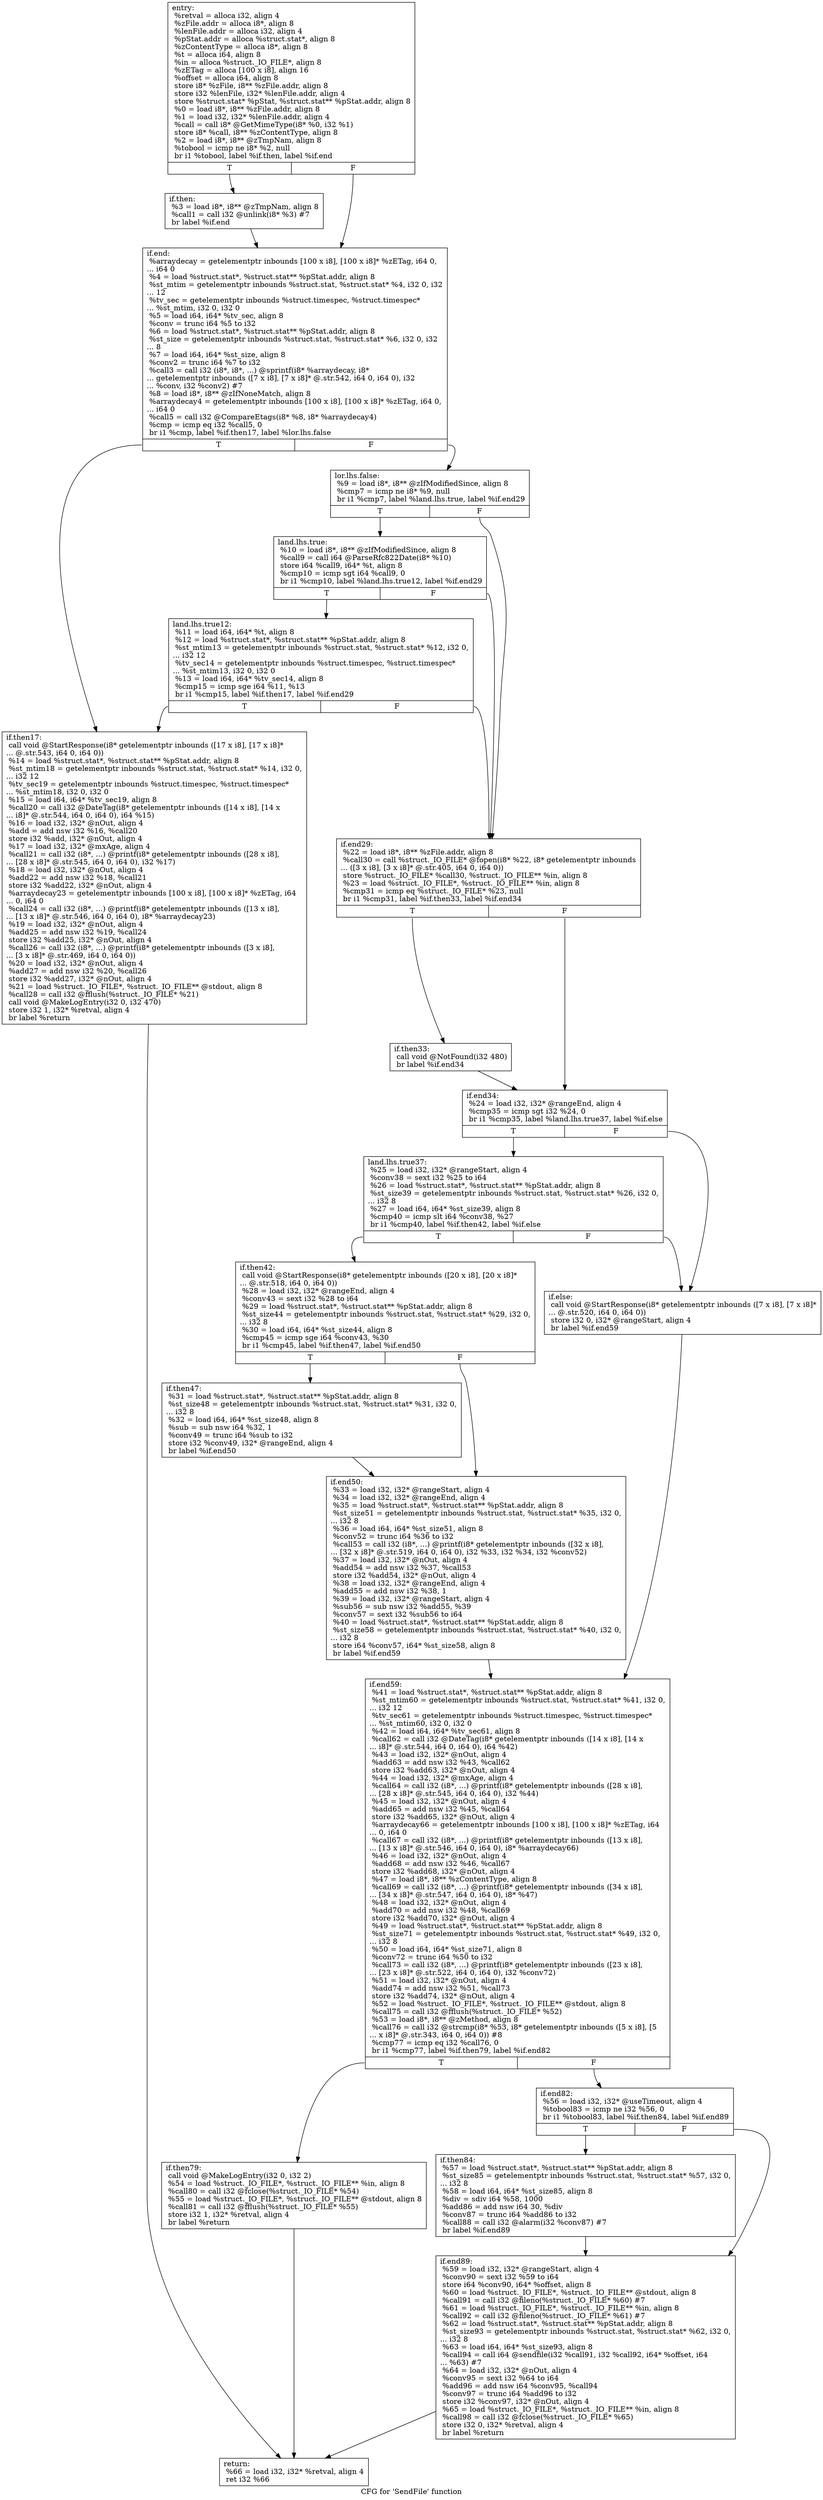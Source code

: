 digraph "CFG for 'SendFile' function" {
	label="CFG for 'SendFile' function";

	Node0xc50180 [shape=record,label="{entry:\l  %retval = alloca i32, align 4\l  %zFile.addr = alloca i8*, align 8\l  %lenFile.addr = alloca i32, align 4\l  %pStat.addr = alloca %struct.stat*, align 8\l  %zContentType = alloca i8*, align 8\l  %t = alloca i64, align 8\l  %in = alloca %struct._IO_FILE*, align 8\l  %zETag = alloca [100 x i8], align 16\l  %offset = alloca i64, align 8\l  store i8* %zFile, i8** %zFile.addr, align 8\l  store i32 %lenFile, i32* %lenFile.addr, align 4\l  store %struct.stat* %pStat, %struct.stat** %pStat.addr, align 8\l  %0 = load i8*, i8** %zFile.addr, align 8\l  %1 = load i32, i32* %lenFile.addr, align 4\l  %call = call i8* @GetMimeType(i8* %0, i32 %1)\l  store i8* %call, i8** %zContentType, align 8\l  %2 = load i8*, i8** @zTmpNam, align 8\l  %tobool = icmp ne i8* %2, null\l  br i1 %tobool, label %if.then, label %if.end\l|{<s0>T|<s1>F}}"];
	Node0xc50180:s0 -> Node0xc50bd0;
	Node0xc50180:s1 -> Node0xc50c80;
	Node0xc50bd0 [shape=record,label="{if.then:                                          \l  %3 = load i8*, i8** @zTmpNam, align 8\l  %call1 = call i32 @unlink(i8* %3) #7\l  br label %if.end\l}"];
	Node0xc50bd0 -> Node0xc50c80;
	Node0xc50c80 [shape=record,label="{if.end:                                           \l  %arraydecay = getelementptr inbounds [100 x i8], [100 x i8]* %zETag, i64 0,\l... i64 0\l  %4 = load %struct.stat*, %struct.stat** %pStat.addr, align 8\l  %st_mtim = getelementptr inbounds %struct.stat, %struct.stat* %4, i32 0, i32\l... 12\l  %tv_sec = getelementptr inbounds %struct.timespec, %struct.timespec*\l... %st_mtim, i32 0, i32 0\l  %5 = load i64, i64* %tv_sec, align 8\l  %conv = trunc i64 %5 to i32\l  %6 = load %struct.stat*, %struct.stat** %pStat.addr, align 8\l  %st_size = getelementptr inbounds %struct.stat, %struct.stat* %6, i32 0, i32\l... 8\l  %7 = load i64, i64* %st_size, align 8\l  %conv2 = trunc i64 %7 to i32\l  %call3 = call i32 (i8*, i8*, ...) @sprintf(i8* %arraydecay, i8*\l... getelementptr inbounds ([7 x i8], [7 x i8]* @.str.542, i64 0, i64 0), i32\l... %conv, i32 %conv2) #7\l  %8 = load i8*, i8** @zIfNoneMatch, align 8\l  %arraydecay4 = getelementptr inbounds [100 x i8], [100 x i8]* %zETag, i64 0,\l... i64 0\l  %call5 = call i32 @CompareEtags(i8* %8, i8* %arraydecay4)\l  %cmp = icmp eq i32 %call5, 0\l  br i1 %cmp, label %if.then17, label %lor.lhs.false\l|{<s0>T|<s1>F}}"];
	Node0xc50c80:s0 -> Node0xc51c70;
	Node0xc50c80:s1 -> Node0xc51d50;
	Node0xc51d50 [shape=record,label="{lor.lhs.false:                                    \l  %9 = load i8*, i8** @zIfModifiedSince, align 8\l  %cmp7 = icmp ne i8* %9, null\l  br i1 %cmp7, label %land.lhs.true, label %if.end29\l|{<s0>T|<s1>F}}"];
	Node0xc51d50:s0 -> Node0xc51fb0;
	Node0xc51d50:s1 -> Node0xc52060;
	Node0xc51fb0 [shape=record,label="{land.lhs.true:                                    \l  %10 = load i8*, i8** @zIfModifiedSince, align 8\l  %call9 = call i64 @ParseRfc822Date(i8* %10)\l  store i64 %call9, i64* %t, align 8\l  %cmp10 = icmp sgt i64 %call9, 0\l  br i1 %cmp10, label %land.lhs.true12, label %if.end29\l|{<s0>T|<s1>F}}"];
	Node0xc51fb0:s0 -> Node0xc52400;
	Node0xc51fb0:s1 -> Node0xc52060;
	Node0xc52400 [shape=record,label="{land.lhs.true12:                                  \l  %11 = load i64, i64* %t, align 8\l  %12 = load %struct.stat*, %struct.stat** %pStat.addr, align 8\l  %st_mtim13 = getelementptr inbounds %struct.stat, %struct.stat* %12, i32 0,\l... i32 12\l  %tv_sec14 = getelementptr inbounds %struct.timespec, %struct.timespec*\l... %st_mtim13, i32 0, i32 0\l  %13 = load i64, i64* %tv_sec14, align 8\l  %cmp15 = icmp sge i64 %11, %13\l  br i1 %cmp15, label %if.then17, label %if.end29\l|{<s0>T|<s1>F}}"];
	Node0xc52400:s0 -> Node0xc51c70;
	Node0xc52400:s1 -> Node0xc52060;
	Node0xc51c70 [shape=record,label="{if.then17:                                        \l  call void @StartResponse(i8* getelementptr inbounds ([17 x i8], [17 x i8]*\l... @.str.543, i64 0, i64 0))\l  %14 = load %struct.stat*, %struct.stat** %pStat.addr, align 8\l  %st_mtim18 = getelementptr inbounds %struct.stat, %struct.stat* %14, i32 0,\l... i32 12\l  %tv_sec19 = getelementptr inbounds %struct.timespec, %struct.timespec*\l... %st_mtim18, i32 0, i32 0\l  %15 = load i64, i64* %tv_sec19, align 8\l  %call20 = call i32 @DateTag(i8* getelementptr inbounds ([14 x i8], [14 x\l... i8]* @.str.544, i64 0, i64 0), i64 %15)\l  %16 = load i32, i32* @nOut, align 4\l  %add = add nsw i32 %16, %call20\l  store i32 %add, i32* @nOut, align 4\l  %17 = load i32, i32* @mxAge, align 4\l  %call21 = call i32 (i8*, ...) @printf(i8* getelementptr inbounds ([28 x i8],\l... [28 x i8]* @.str.545, i64 0, i64 0), i32 %17)\l  %18 = load i32, i32* @nOut, align 4\l  %add22 = add nsw i32 %18, %call21\l  store i32 %add22, i32* @nOut, align 4\l  %arraydecay23 = getelementptr inbounds [100 x i8], [100 x i8]* %zETag, i64\l... 0, i64 0\l  %call24 = call i32 (i8*, ...) @printf(i8* getelementptr inbounds ([13 x i8],\l... [13 x i8]* @.str.546, i64 0, i64 0), i8* %arraydecay23)\l  %19 = load i32, i32* @nOut, align 4\l  %add25 = add nsw i32 %19, %call24\l  store i32 %add25, i32* @nOut, align 4\l  %call26 = call i32 (i8*, ...) @printf(i8* getelementptr inbounds ([3 x i8],\l... [3 x i8]* @.str.469, i64 0, i64 0))\l  %20 = load i32, i32* @nOut, align 4\l  %add27 = add nsw i32 %20, %call26\l  store i32 %add27, i32* @nOut, align 4\l  %21 = load %struct._IO_FILE*, %struct._IO_FILE** @stdout, align 8\l  %call28 = call i32 @fflush(%struct._IO_FILE* %21)\l  call void @MakeLogEntry(i32 0, i32 470)\l  store i32 1, i32* %retval, align 4\l  br label %return\l}"];
	Node0xc51c70 -> Node0xc53eb0;
	Node0xc52060 [shape=record,label="{if.end29:                                         \l  %22 = load i8*, i8** %zFile.addr, align 8\l  %call30 = call %struct._IO_FILE* @fopen(i8* %22, i8* getelementptr inbounds\l... ([3 x i8], [3 x i8]* @.str.405, i64 0, i64 0))\l  store %struct._IO_FILE* %call30, %struct._IO_FILE** %in, align 8\l  %23 = load %struct._IO_FILE*, %struct._IO_FILE** %in, align 8\l  %cmp31 = icmp eq %struct._IO_FILE* %23, null\l  br i1 %cmp31, label %if.then33, label %if.end34\l|{<s0>T|<s1>F}}"];
	Node0xc52060:s0 -> Node0xc54240;
	Node0xc52060:s1 -> Node0xc542f0;
	Node0xc54240 [shape=record,label="{if.then33:                                        \l  call void @NotFound(i32 480)\l  br label %if.end34\l}"];
	Node0xc54240 -> Node0xc542f0;
	Node0xc542f0 [shape=record,label="{if.end34:                                         \l  %24 = load i32, i32* @rangeEnd, align 4\l  %cmp35 = icmp sgt i32 %24, 0\l  br i1 %cmp35, label %land.lhs.true37, label %if.else\l|{<s0>T|<s1>F}}"];
	Node0xc542f0:s0 -> Node0xc54560;
	Node0xc542f0:s1 -> Node0xc54640;
	Node0xc54560 [shape=record,label="{land.lhs.true37:                                  \l  %25 = load i32, i32* @rangeStart, align 4\l  %conv38 = sext i32 %25 to i64\l  %26 = load %struct.stat*, %struct.stat** %pStat.addr, align 8\l  %st_size39 = getelementptr inbounds %struct.stat, %struct.stat* %26, i32 0,\l... i32 8\l  %27 = load i64, i64* %st_size39, align 8\l  %cmp40 = icmp slt i64 %conv38, %27\l  br i1 %cmp40, label %if.then42, label %if.else\l|{<s0>T|<s1>F}}"];
	Node0xc54560:s0 -> Node0xc54a40;
	Node0xc54560:s1 -> Node0xc54640;
	Node0xc54a40 [shape=record,label="{if.then42:                                        \l  call void @StartResponse(i8* getelementptr inbounds ([20 x i8], [20 x i8]*\l... @.str.518, i64 0, i64 0))\l  %28 = load i32, i32* @rangeEnd, align 4\l  %conv43 = sext i32 %28 to i64\l  %29 = load %struct.stat*, %struct.stat** %pStat.addr, align 8\l  %st_size44 = getelementptr inbounds %struct.stat, %struct.stat* %29, i32 0,\l... i32 8\l  %30 = load i64, i64* %st_size44, align 8\l  %cmp45 = icmp sge i64 %conv43, %30\l  br i1 %cmp45, label %if.then47, label %if.end50\l|{<s0>T|<s1>F}}"];
	Node0xc54a40:s0 -> Node0xc54f20;
	Node0xc54a40:s1 -> Node0xc55000;
	Node0xc54f20 [shape=record,label="{if.then47:                                        \l  %31 = load %struct.stat*, %struct.stat** %pStat.addr, align 8\l  %st_size48 = getelementptr inbounds %struct.stat, %struct.stat* %31, i32 0,\l... i32 8\l  %32 = load i64, i64* %st_size48, align 8\l  %sub = sub nsw i64 %32, 1\l  %conv49 = trunc i64 %sub to i32\l  store i32 %conv49, i32* @rangeEnd, align 4\l  br label %if.end50\l}"];
	Node0xc54f20 -> Node0xc55000;
	Node0xc55000 [shape=record,label="{if.end50:                                         \l  %33 = load i32, i32* @rangeStart, align 4\l  %34 = load i32, i32* @rangeEnd, align 4\l  %35 = load %struct.stat*, %struct.stat** %pStat.addr, align 8\l  %st_size51 = getelementptr inbounds %struct.stat, %struct.stat* %35, i32 0,\l... i32 8\l  %36 = load i64, i64* %st_size51, align 8\l  %conv52 = trunc i64 %36 to i32\l  %call53 = call i32 (i8*, ...) @printf(i8* getelementptr inbounds ([32 x i8],\l... [32 x i8]* @.str.519, i64 0, i64 0), i32 %33, i32 %34, i32 %conv52)\l  %37 = load i32, i32* @nOut, align 4\l  %add54 = add nsw i32 %37, %call53\l  store i32 %add54, i32* @nOut, align 4\l  %38 = load i32, i32* @rangeEnd, align 4\l  %add55 = add nsw i32 %38, 1\l  %39 = load i32, i32* @rangeStart, align 4\l  %sub56 = sub nsw i32 %add55, %39\l  %conv57 = sext i32 %sub56 to i64\l  %40 = load %struct.stat*, %struct.stat** %pStat.addr, align 8\l  %st_size58 = getelementptr inbounds %struct.stat, %struct.stat* %40, i32 0,\l... i32 8\l  store i64 %conv57, i64* %st_size58, align 8\l  br label %if.end59\l}"];
	Node0xc55000 -> Node0xc55dc0;
	Node0xc54640 [shape=record,label="{if.else:                                          \l  call void @StartResponse(i8* getelementptr inbounds ([7 x i8], [7 x i8]*\l... @.str.520, i64 0, i64 0))\l  store i32 0, i32* @rangeStart, align 4\l  br label %if.end59\l}"];
	Node0xc54640 -> Node0xc55dc0;
	Node0xc55dc0 [shape=record,label="{if.end59:                                         \l  %41 = load %struct.stat*, %struct.stat** %pStat.addr, align 8\l  %st_mtim60 = getelementptr inbounds %struct.stat, %struct.stat* %41, i32 0,\l... i32 12\l  %tv_sec61 = getelementptr inbounds %struct.timespec, %struct.timespec*\l... %st_mtim60, i32 0, i32 0\l  %42 = load i64, i64* %tv_sec61, align 8\l  %call62 = call i32 @DateTag(i8* getelementptr inbounds ([14 x i8], [14 x\l... i8]* @.str.544, i64 0, i64 0), i64 %42)\l  %43 = load i32, i32* @nOut, align 4\l  %add63 = add nsw i32 %43, %call62\l  store i32 %add63, i32* @nOut, align 4\l  %44 = load i32, i32* @mxAge, align 4\l  %call64 = call i32 (i8*, ...) @printf(i8* getelementptr inbounds ([28 x i8],\l... [28 x i8]* @.str.545, i64 0, i64 0), i32 %44)\l  %45 = load i32, i32* @nOut, align 4\l  %add65 = add nsw i32 %45, %call64\l  store i32 %add65, i32* @nOut, align 4\l  %arraydecay66 = getelementptr inbounds [100 x i8], [100 x i8]* %zETag, i64\l... 0, i64 0\l  %call67 = call i32 (i8*, ...) @printf(i8* getelementptr inbounds ([13 x i8],\l... [13 x i8]* @.str.546, i64 0, i64 0), i8* %arraydecay66)\l  %46 = load i32, i32* @nOut, align 4\l  %add68 = add nsw i32 %46, %call67\l  store i32 %add68, i32* @nOut, align 4\l  %47 = load i8*, i8** %zContentType, align 8\l  %call69 = call i32 (i8*, ...) @printf(i8* getelementptr inbounds ([34 x i8],\l... [34 x i8]* @.str.547, i64 0, i64 0), i8* %47)\l  %48 = load i32, i32* @nOut, align 4\l  %add70 = add nsw i32 %48, %call69\l  store i32 %add70, i32* @nOut, align 4\l  %49 = load %struct.stat*, %struct.stat** %pStat.addr, align 8\l  %st_size71 = getelementptr inbounds %struct.stat, %struct.stat* %49, i32 0,\l... i32 8\l  %50 = load i64, i64* %st_size71, align 8\l  %conv72 = trunc i64 %50 to i32\l  %call73 = call i32 (i8*, ...) @printf(i8* getelementptr inbounds ([23 x i8],\l... [23 x i8]* @.str.522, i64 0, i64 0), i32 %conv72)\l  %51 = load i32, i32* @nOut, align 4\l  %add74 = add nsw i32 %51, %call73\l  store i32 %add74, i32* @nOut, align 4\l  %52 = load %struct._IO_FILE*, %struct._IO_FILE** @stdout, align 8\l  %call75 = call i32 @fflush(%struct._IO_FILE* %52)\l  %53 = load i8*, i8** @zMethod, align 8\l  %call76 = call i32 @strcmp(i8* %53, i8* getelementptr inbounds ([5 x i8], [5\l... x i8]* @.str.343, i64 0, i64 0)) #8\l  %cmp77 = icmp eq i32 %call76, 0\l  br i1 %cmp77, label %if.then79, label %if.end82\l|{<s0>T|<s1>F}}"];
	Node0xc55dc0:s0 -> Node0xc53770;
	Node0xc55dc0:s1 -> Node0xc53850;
	Node0xc53770 [shape=record,label="{if.then79:                                        \l  call void @MakeLogEntry(i32 0, i32 2)\l  %54 = load %struct._IO_FILE*, %struct._IO_FILE** %in, align 8\l  %call80 = call i32 @fclose(%struct._IO_FILE* %54)\l  %55 = load %struct._IO_FILE*, %struct._IO_FILE** @stdout, align 8\l  %call81 = call i32 @fflush(%struct._IO_FILE* %55)\l  store i32 1, i32* %retval, align 4\l  br label %return\l}"];
	Node0xc53770 -> Node0xc53eb0;
	Node0xc53850 [shape=record,label="{if.end82:                                         \l  %56 = load i32, i32* @useTimeout, align 4\l  %tobool83 = icmp ne i32 %56, 0\l  br i1 %tobool83, label %if.then84, label %if.end89\l|{<s0>T|<s1>F}}"];
	Node0xc53850:s0 -> Node0xc58360;
	Node0xc53850:s1 -> Node0xc58440;
	Node0xc58360 [shape=record,label="{if.then84:                                        \l  %57 = load %struct.stat*, %struct.stat** %pStat.addr, align 8\l  %st_size85 = getelementptr inbounds %struct.stat, %struct.stat* %57, i32 0,\l... i32 8\l  %58 = load i64, i64* %st_size85, align 8\l  %div = sdiv i64 %58, 1000\l  %add86 = add nsw i64 30, %div\l  %conv87 = trunc i64 %add86 to i32\l  %call88 = call i32 @alarm(i32 %conv87) #7\l  br label %if.end89\l}"];
	Node0xc58360 -> Node0xc58440;
	Node0xc58440 [shape=record,label="{if.end89:                                         \l  %59 = load i32, i32* @rangeStart, align 4\l  %conv90 = sext i32 %59 to i64\l  store i64 %conv90, i64* %offset, align 8\l  %60 = load %struct._IO_FILE*, %struct._IO_FILE** @stdout, align 8\l  %call91 = call i32 @fileno(%struct._IO_FILE* %60) #7\l  %61 = load %struct._IO_FILE*, %struct._IO_FILE** %in, align 8\l  %call92 = call i32 @fileno(%struct._IO_FILE* %61) #7\l  %62 = load %struct.stat*, %struct.stat** %pStat.addr, align 8\l  %st_size93 = getelementptr inbounds %struct.stat, %struct.stat* %62, i32 0,\l... i32 8\l  %63 = load i64, i64* %st_size93, align 8\l  %call94 = call i64 @sendfile(i32 %call91, i32 %call92, i64* %offset, i64\l... %63) #7\l  %64 = load i32, i32* @nOut, align 4\l  %conv95 = sext i32 %64 to i64\l  %add96 = add nsw i64 %conv95, %call94\l  %conv97 = trunc i64 %add96 to i32\l  store i32 %conv97, i32* @nOut, align 4\l  %65 = load %struct._IO_FILE*, %struct._IO_FILE** %in, align 8\l  %call98 = call i32 @fclose(%struct._IO_FILE* %65)\l  store i32 0, i32* %retval, align 4\l  br label %return\l}"];
	Node0xc58440 -> Node0xc53eb0;
	Node0xc53eb0 [shape=record,label="{return:                                           \l  %66 = load i32, i32* %retval, align 4\l  ret i32 %66\l}"];
}
